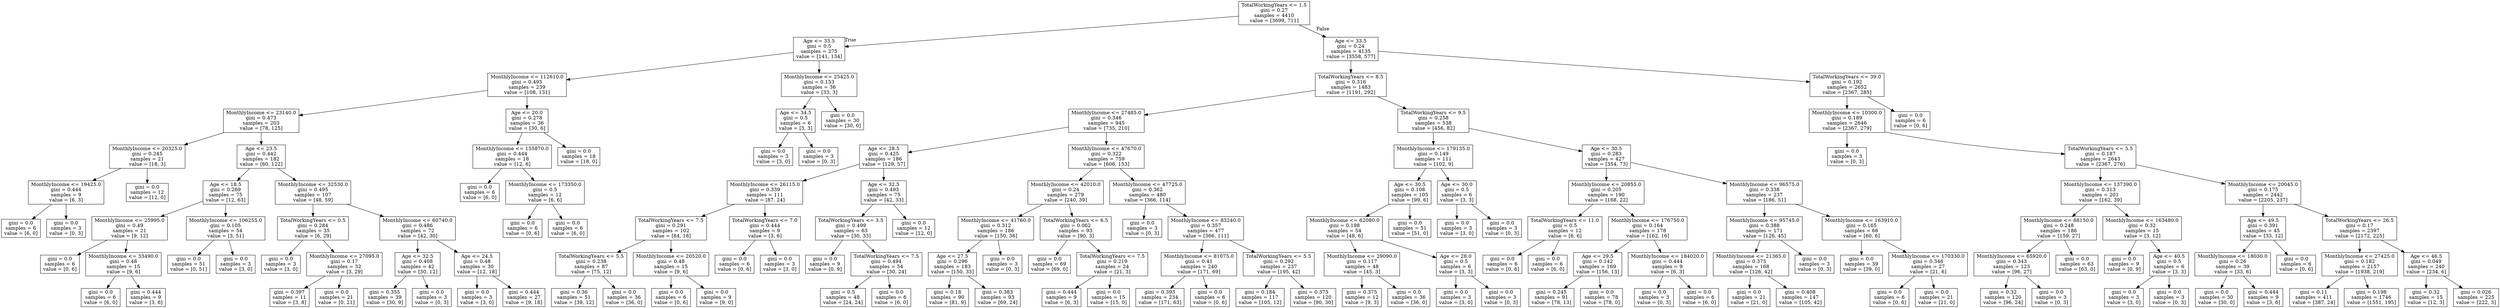 digraph Tree {
node [shape=box] ;
0 [label="TotalWorkingYears <= 1.5\ngini = 0.27\nsamples = 4410\nvalue = [3699, 711]"] ;
1 [label="Age <= 33.5\ngini = 0.5\nsamples = 275\nvalue = [141, 134]"] ;
0 -> 1 [labeldistance=2.5, labelangle=45, headlabel="True"] ;
2 [label="MonthlyIncome <= 112610.0\ngini = 0.495\nsamples = 239\nvalue = [108, 131]"] ;
1 -> 2 ;
3 [label="MonthlyIncome <= 23140.0\ngini = 0.473\nsamples = 203\nvalue = [78, 125]"] ;
2 -> 3 ;
4 [label="MonthlyIncome <= 20325.0\ngini = 0.245\nsamples = 21\nvalue = [18, 3]"] ;
3 -> 4 ;
5 [label="MonthlyIncome <= 19425.0\ngini = 0.444\nsamples = 9\nvalue = [6, 3]"] ;
4 -> 5 ;
6 [label="gini = 0.0\nsamples = 6\nvalue = [6, 0]"] ;
5 -> 6 ;
7 [label="gini = 0.0\nsamples = 3\nvalue = [0, 3]"] ;
5 -> 7 ;
8 [label="gini = 0.0\nsamples = 12\nvalue = [12, 0]"] ;
4 -> 8 ;
9 [label="Age <= 23.5\ngini = 0.442\nsamples = 182\nvalue = [60, 122]"] ;
3 -> 9 ;
10 [label="Age <= 18.5\ngini = 0.269\nsamples = 75\nvalue = [12, 63]"] ;
9 -> 10 ;
11 [label="MonthlyIncome <= 25995.0\ngini = 0.49\nsamples = 21\nvalue = [9, 12]"] ;
10 -> 11 ;
12 [label="gini = 0.0\nsamples = 6\nvalue = [0, 6]"] ;
11 -> 12 ;
13 [label="MonthlyIncome <= 33490.0\ngini = 0.48\nsamples = 15\nvalue = [9, 6]"] ;
11 -> 13 ;
14 [label="gini = 0.0\nsamples = 6\nvalue = [6, 0]"] ;
13 -> 14 ;
15 [label="gini = 0.444\nsamples = 9\nvalue = [3, 6]"] ;
13 -> 15 ;
16 [label="MonthlyIncome <= 106255.0\ngini = 0.105\nsamples = 54\nvalue = [3, 51]"] ;
10 -> 16 ;
17 [label="gini = 0.0\nsamples = 51\nvalue = [0, 51]"] ;
16 -> 17 ;
18 [label="gini = 0.0\nsamples = 3\nvalue = [3, 0]"] ;
16 -> 18 ;
19 [label="MonthlyIncome <= 32530.0\ngini = 0.495\nsamples = 107\nvalue = [48, 59]"] ;
9 -> 19 ;
20 [label="TotalWorkingYears <= 0.5\ngini = 0.284\nsamples = 35\nvalue = [6, 29]"] ;
19 -> 20 ;
21 [label="gini = 0.0\nsamples = 3\nvalue = [3, 0]"] ;
20 -> 21 ;
22 [label="MonthlyIncome <= 27095.0\ngini = 0.17\nsamples = 32\nvalue = [3, 29]"] ;
20 -> 22 ;
23 [label="gini = 0.397\nsamples = 11\nvalue = [3, 8]"] ;
22 -> 23 ;
24 [label="gini = 0.0\nsamples = 21\nvalue = [0, 21]"] ;
22 -> 24 ;
25 [label="MonthlyIncome <= 60740.0\ngini = 0.486\nsamples = 72\nvalue = [42, 30]"] ;
19 -> 25 ;
26 [label="Age <= 32.5\ngini = 0.408\nsamples = 42\nvalue = [30, 12]"] ;
25 -> 26 ;
27 [label="gini = 0.355\nsamples = 39\nvalue = [30, 9]"] ;
26 -> 27 ;
28 [label="gini = 0.0\nsamples = 3\nvalue = [0, 3]"] ;
26 -> 28 ;
29 [label="Age <= 24.5\ngini = 0.48\nsamples = 30\nvalue = [12, 18]"] ;
25 -> 29 ;
30 [label="gini = 0.0\nsamples = 3\nvalue = [3, 0]"] ;
29 -> 30 ;
31 [label="gini = 0.444\nsamples = 27\nvalue = [9, 18]"] ;
29 -> 31 ;
32 [label="Age <= 20.0\ngini = 0.278\nsamples = 36\nvalue = [30, 6]"] ;
2 -> 32 ;
33 [label="MonthlyIncome <= 155870.0\ngini = 0.444\nsamples = 18\nvalue = [12, 6]"] ;
32 -> 33 ;
34 [label="gini = 0.0\nsamples = 6\nvalue = [6, 0]"] ;
33 -> 34 ;
35 [label="MonthlyIncome <= 173350.0\ngini = 0.5\nsamples = 12\nvalue = [6, 6]"] ;
33 -> 35 ;
36 [label="gini = 0.0\nsamples = 6\nvalue = [0, 6]"] ;
35 -> 36 ;
37 [label="gini = 0.0\nsamples = 6\nvalue = [6, 0]"] ;
35 -> 37 ;
38 [label="gini = 0.0\nsamples = 18\nvalue = [18, 0]"] ;
32 -> 38 ;
39 [label="MonthlyIncome <= 25425.0\ngini = 0.153\nsamples = 36\nvalue = [33, 3]"] ;
1 -> 39 ;
40 [label="Age <= 34.5\ngini = 0.5\nsamples = 6\nvalue = [3, 3]"] ;
39 -> 40 ;
41 [label="gini = 0.0\nsamples = 3\nvalue = [3, 0]"] ;
40 -> 41 ;
42 [label="gini = 0.0\nsamples = 3\nvalue = [0, 3]"] ;
40 -> 42 ;
43 [label="gini = 0.0\nsamples = 30\nvalue = [30, 0]"] ;
39 -> 43 ;
44 [label="Age <= 33.5\ngini = 0.24\nsamples = 4135\nvalue = [3558, 577]"] ;
0 -> 44 [labeldistance=2.5, labelangle=-45, headlabel="False"] ;
45 [label="TotalWorkingYears <= 8.5\ngini = 0.316\nsamples = 1483\nvalue = [1191, 292]"] ;
44 -> 45 ;
46 [label="MonthlyIncome <= 27485.0\ngini = 0.346\nsamples = 945\nvalue = [735, 210]"] ;
45 -> 46 ;
47 [label="Age <= 28.5\ngini = 0.425\nsamples = 186\nvalue = [129, 57]"] ;
46 -> 47 ;
48 [label="MonthlyIncome <= 26115.0\ngini = 0.339\nsamples = 111\nvalue = [87, 24]"] ;
47 -> 48 ;
49 [label="TotalWorkingYears <= 7.5\ngini = 0.291\nsamples = 102\nvalue = [84, 18]"] ;
48 -> 49 ;
50 [label="TotalWorkingYears <= 5.5\ngini = 0.238\nsamples = 87\nvalue = [75, 12]"] ;
49 -> 50 ;
51 [label="gini = 0.36\nsamples = 51\nvalue = [39, 12]"] ;
50 -> 51 ;
52 [label="gini = 0.0\nsamples = 36\nvalue = [36, 0]"] ;
50 -> 52 ;
53 [label="MonthlyIncome <= 20520.0\ngini = 0.48\nsamples = 15\nvalue = [9, 6]"] ;
49 -> 53 ;
54 [label="gini = 0.0\nsamples = 6\nvalue = [0, 6]"] ;
53 -> 54 ;
55 [label="gini = 0.0\nsamples = 9\nvalue = [9, 0]"] ;
53 -> 55 ;
56 [label="TotalWorkingYears <= 7.0\ngini = 0.444\nsamples = 9\nvalue = [3, 6]"] ;
48 -> 56 ;
57 [label="gini = 0.0\nsamples = 6\nvalue = [0, 6]"] ;
56 -> 57 ;
58 [label="gini = 0.0\nsamples = 3\nvalue = [3, 0]"] ;
56 -> 58 ;
59 [label="Age <= 32.5\ngini = 0.493\nsamples = 75\nvalue = [42, 33]"] ;
47 -> 59 ;
60 [label="TotalWorkingYears <= 3.5\ngini = 0.499\nsamples = 63\nvalue = [30, 33]"] ;
59 -> 60 ;
61 [label="gini = 0.0\nsamples = 9\nvalue = [0, 9]"] ;
60 -> 61 ;
62 [label="TotalWorkingYears <= 7.5\ngini = 0.494\nsamples = 54\nvalue = [30, 24]"] ;
60 -> 62 ;
63 [label="gini = 0.5\nsamples = 48\nvalue = [24, 24]"] ;
62 -> 63 ;
64 [label="gini = 0.0\nsamples = 6\nvalue = [6, 0]"] ;
62 -> 64 ;
65 [label="gini = 0.0\nsamples = 12\nvalue = [12, 0]"] ;
59 -> 65 ;
66 [label="MonthlyIncome <= 47670.0\ngini = 0.322\nsamples = 759\nvalue = [606, 153]"] ;
46 -> 66 ;
67 [label="MonthlyIncome <= 42010.0\ngini = 0.24\nsamples = 279\nvalue = [240, 39]"] ;
66 -> 67 ;
68 [label="MonthlyIncome <= 41760.0\ngini = 0.312\nsamples = 186\nvalue = [150, 36]"] ;
67 -> 68 ;
69 [label="Age <= 27.5\ngini = 0.296\nsamples = 183\nvalue = [150, 33]"] ;
68 -> 69 ;
70 [label="gini = 0.18\nsamples = 90\nvalue = [81, 9]"] ;
69 -> 70 ;
71 [label="gini = 0.383\nsamples = 93\nvalue = [69, 24]"] ;
69 -> 71 ;
72 [label="gini = 0.0\nsamples = 3\nvalue = [0, 3]"] ;
68 -> 72 ;
73 [label="TotalWorkingYears <= 6.5\ngini = 0.062\nsamples = 93\nvalue = [90, 3]"] ;
67 -> 73 ;
74 [label="gini = 0.0\nsamples = 69\nvalue = [69, 0]"] ;
73 -> 74 ;
75 [label="TotalWorkingYears <= 7.5\ngini = 0.219\nsamples = 24\nvalue = [21, 3]"] ;
73 -> 75 ;
76 [label="gini = 0.444\nsamples = 9\nvalue = [6, 3]"] ;
75 -> 76 ;
77 [label="gini = 0.0\nsamples = 15\nvalue = [15, 0]"] ;
75 -> 77 ;
78 [label="MonthlyIncome <= 47725.0\ngini = 0.362\nsamples = 480\nvalue = [366, 114]"] ;
66 -> 78 ;
79 [label="gini = 0.0\nsamples = 3\nvalue = [0, 3]"] ;
78 -> 79 ;
80 [label="MonthlyIncome <= 83240.0\ngini = 0.357\nsamples = 477\nvalue = [366, 111]"] ;
78 -> 80 ;
81 [label="MonthlyIncome <= 81075.0\ngini = 0.41\nsamples = 240\nvalue = [171, 69]"] ;
80 -> 81 ;
82 [label="gini = 0.393\nsamples = 234\nvalue = [171, 63]"] ;
81 -> 82 ;
83 [label="gini = 0.0\nsamples = 6\nvalue = [0, 6]"] ;
81 -> 83 ;
84 [label="TotalWorkingYears <= 5.5\ngini = 0.292\nsamples = 237\nvalue = [195, 42]"] ;
80 -> 84 ;
85 [label="gini = 0.184\nsamples = 117\nvalue = [105, 12]"] ;
84 -> 85 ;
86 [label="gini = 0.375\nsamples = 120\nvalue = [90, 30]"] ;
84 -> 86 ;
87 [label="TotalWorkingYears <= 9.5\ngini = 0.258\nsamples = 538\nvalue = [456, 82]"] ;
45 -> 87 ;
88 [label="MonthlyIncome <= 179135.0\ngini = 0.149\nsamples = 111\nvalue = [102, 9]"] ;
87 -> 88 ;
89 [label="Age <= 30.5\ngini = 0.108\nsamples = 105\nvalue = [99, 6]"] ;
88 -> 89 ;
90 [label="MonthlyIncome <= 62080.0\ngini = 0.198\nsamples = 54\nvalue = [48, 6]"] ;
89 -> 90 ;
91 [label="MonthlyIncome <= 29090.0\ngini = 0.117\nsamples = 48\nvalue = [45, 3]"] ;
90 -> 91 ;
92 [label="gini = 0.375\nsamples = 12\nvalue = [9, 3]"] ;
91 -> 92 ;
93 [label="gini = 0.0\nsamples = 36\nvalue = [36, 0]"] ;
91 -> 93 ;
94 [label="Age <= 28.0\ngini = 0.5\nsamples = 6\nvalue = [3, 3]"] ;
90 -> 94 ;
95 [label="gini = 0.0\nsamples = 3\nvalue = [3, 0]"] ;
94 -> 95 ;
96 [label="gini = 0.0\nsamples = 3\nvalue = [0, 3]"] ;
94 -> 96 ;
97 [label="gini = 0.0\nsamples = 51\nvalue = [51, 0]"] ;
89 -> 97 ;
98 [label="Age <= 30.0\ngini = 0.5\nsamples = 6\nvalue = [3, 3]"] ;
88 -> 98 ;
99 [label="gini = 0.0\nsamples = 3\nvalue = [3, 0]"] ;
98 -> 99 ;
100 [label="gini = 0.0\nsamples = 3\nvalue = [0, 3]"] ;
98 -> 100 ;
101 [label="Age <= 30.5\ngini = 0.283\nsamples = 427\nvalue = [354, 73]"] ;
87 -> 101 ;
102 [label="MonthlyIncome <= 20855.0\ngini = 0.205\nsamples = 190\nvalue = [168, 22]"] ;
101 -> 102 ;
103 [label="TotalWorkingYears <= 11.0\ngini = 0.5\nsamples = 12\nvalue = [6, 6]"] ;
102 -> 103 ;
104 [label="gini = 0.0\nsamples = 6\nvalue = [0, 6]"] ;
103 -> 104 ;
105 [label="gini = 0.0\nsamples = 6\nvalue = [6, 0]"] ;
103 -> 105 ;
106 [label="MonthlyIncome <= 176750.0\ngini = 0.164\nsamples = 178\nvalue = [162, 16]"] ;
102 -> 106 ;
107 [label="Age <= 29.5\ngini = 0.142\nsamples = 169\nvalue = [156, 13]"] ;
106 -> 107 ;
108 [label="gini = 0.245\nsamples = 91\nvalue = [78, 13]"] ;
107 -> 108 ;
109 [label="gini = 0.0\nsamples = 78\nvalue = [78, 0]"] ;
107 -> 109 ;
110 [label="MonthlyIncome <= 184020.0\ngini = 0.444\nsamples = 9\nvalue = [6, 3]"] ;
106 -> 110 ;
111 [label="gini = 0.0\nsamples = 3\nvalue = [0, 3]"] ;
110 -> 111 ;
112 [label="gini = 0.0\nsamples = 6\nvalue = [6, 0]"] ;
110 -> 112 ;
113 [label="MonthlyIncome <= 96575.0\ngini = 0.338\nsamples = 237\nvalue = [186, 51]"] ;
101 -> 113 ;
114 [label="MonthlyIncome <= 95745.0\ngini = 0.388\nsamples = 171\nvalue = [126, 45]"] ;
113 -> 114 ;
115 [label="MonthlyIncome <= 21365.0\ngini = 0.375\nsamples = 168\nvalue = [126, 42]"] ;
114 -> 115 ;
116 [label="gini = 0.0\nsamples = 21\nvalue = [21, 0]"] ;
115 -> 116 ;
117 [label="gini = 0.408\nsamples = 147\nvalue = [105, 42]"] ;
115 -> 117 ;
118 [label="gini = 0.0\nsamples = 3\nvalue = [0, 3]"] ;
114 -> 118 ;
119 [label="MonthlyIncome <= 163910.0\ngini = 0.165\nsamples = 66\nvalue = [60, 6]"] ;
113 -> 119 ;
120 [label="gini = 0.0\nsamples = 39\nvalue = [39, 0]"] ;
119 -> 120 ;
121 [label="MonthlyIncome <= 170330.0\ngini = 0.346\nsamples = 27\nvalue = [21, 6]"] ;
119 -> 121 ;
122 [label="gini = 0.0\nsamples = 6\nvalue = [0, 6]"] ;
121 -> 122 ;
123 [label="gini = 0.0\nsamples = 21\nvalue = [21, 0]"] ;
121 -> 123 ;
124 [label="TotalWorkingYears <= 39.0\ngini = 0.192\nsamples = 2652\nvalue = [2367, 285]"] ;
44 -> 124 ;
125 [label="MonthlyIncome <= 10300.0\ngini = 0.189\nsamples = 2646\nvalue = [2367, 279]"] ;
124 -> 125 ;
126 [label="gini = 0.0\nsamples = 3\nvalue = [0, 3]"] ;
125 -> 126 ;
127 [label="TotalWorkingYears <= 5.5\ngini = 0.187\nsamples = 2643\nvalue = [2367, 276]"] ;
125 -> 127 ;
128 [label="MonthlyIncome <= 137390.0\ngini = 0.313\nsamples = 201\nvalue = [162, 39]"] ;
127 -> 128 ;
129 [label="MonthlyIncome <= 68150.0\ngini = 0.248\nsamples = 186\nvalue = [159, 27]"] ;
128 -> 129 ;
130 [label="MonthlyIncome <= 65920.0\ngini = 0.343\nsamples = 123\nvalue = [96, 27]"] ;
129 -> 130 ;
131 [label="gini = 0.32\nsamples = 120\nvalue = [96, 24]"] ;
130 -> 131 ;
132 [label="gini = 0.0\nsamples = 3\nvalue = [0, 3]"] ;
130 -> 132 ;
133 [label="gini = 0.0\nsamples = 63\nvalue = [63, 0]"] ;
129 -> 133 ;
134 [label="MonthlyIncome <= 163480.0\ngini = 0.32\nsamples = 15\nvalue = [3, 12]"] ;
128 -> 134 ;
135 [label="gini = 0.0\nsamples = 9\nvalue = [0, 9]"] ;
134 -> 135 ;
136 [label="Age <= 40.5\ngini = 0.5\nsamples = 6\nvalue = [3, 3]"] ;
134 -> 136 ;
137 [label="gini = 0.0\nsamples = 3\nvalue = [3, 0]"] ;
136 -> 137 ;
138 [label="gini = 0.0\nsamples = 3\nvalue = [0, 3]"] ;
136 -> 138 ;
139 [label="MonthlyIncome <= 20045.0\ngini = 0.175\nsamples = 2442\nvalue = [2205, 237]"] ;
127 -> 139 ;
140 [label="Age <= 49.5\ngini = 0.391\nsamples = 45\nvalue = [33, 12]"] ;
139 -> 140 ;
141 [label="MonthlyIncome <= 18030.0\ngini = 0.26\nsamples = 39\nvalue = [33, 6]"] ;
140 -> 141 ;
142 [label="gini = 0.0\nsamples = 30\nvalue = [30, 0]"] ;
141 -> 142 ;
143 [label="gini = 0.444\nsamples = 9\nvalue = [3, 6]"] ;
141 -> 143 ;
144 [label="gini = 0.0\nsamples = 6\nvalue = [0, 6]"] ;
140 -> 144 ;
145 [label="TotalWorkingYears <= 26.5\ngini = 0.17\nsamples = 2397\nvalue = [2172, 225]"] ;
139 -> 145 ;
146 [label="MonthlyIncome <= 27425.0\ngini = 0.182\nsamples = 2157\nvalue = [1938, 219]"] ;
145 -> 146 ;
147 [label="gini = 0.11\nsamples = 411\nvalue = [387, 24]"] ;
146 -> 147 ;
148 [label="gini = 0.198\nsamples = 1746\nvalue = [1551, 195]"] ;
146 -> 148 ;
149 [label="Age <= 46.5\ngini = 0.049\nsamples = 240\nvalue = [234, 6]"] ;
145 -> 149 ;
150 [label="gini = 0.32\nsamples = 15\nvalue = [12, 3]"] ;
149 -> 150 ;
151 [label="gini = 0.026\nsamples = 225\nvalue = [222, 3]"] ;
149 -> 151 ;
152 [label="gini = 0.0\nsamples = 6\nvalue = [0, 6]"] ;
124 -> 152 ;
}